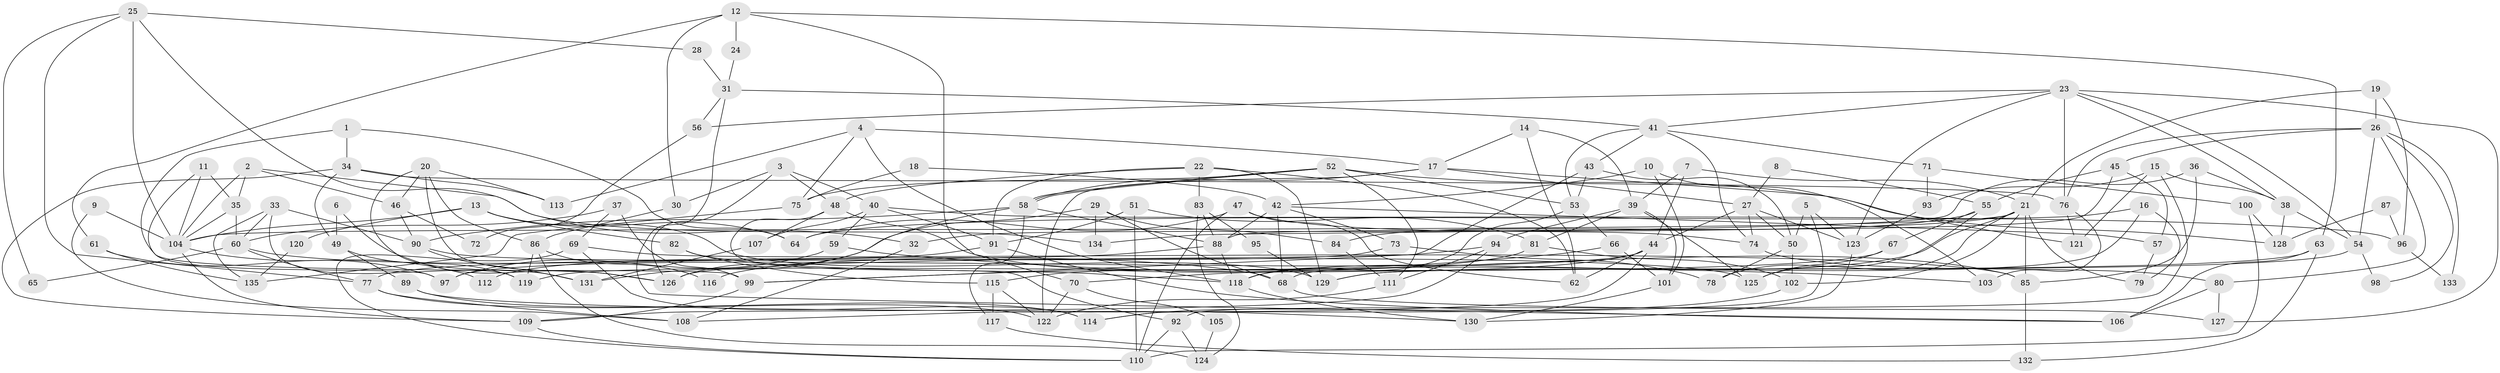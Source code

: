 // Generated by graph-tools (version 1.1) at 2025/26/03/09/25 03:26:16]
// undirected, 135 vertices, 270 edges
graph export_dot {
graph [start="1"]
  node [color=gray90,style=filled];
  1;
  2;
  3;
  4;
  5;
  6;
  7;
  8;
  9;
  10;
  11;
  12;
  13;
  14;
  15;
  16;
  17;
  18;
  19;
  20;
  21;
  22;
  23;
  24;
  25;
  26;
  27;
  28;
  29;
  30;
  31;
  32;
  33;
  34;
  35;
  36;
  37;
  38;
  39;
  40;
  41;
  42;
  43;
  44;
  45;
  46;
  47;
  48;
  49;
  50;
  51;
  52;
  53;
  54;
  55;
  56;
  57;
  58;
  59;
  60;
  61;
  62;
  63;
  64;
  65;
  66;
  67;
  68;
  69;
  70;
  71;
  72;
  73;
  74;
  75;
  76;
  77;
  78;
  79;
  80;
  81;
  82;
  83;
  84;
  85;
  86;
  87;
  88;
  89;
  90;
  91;
  92;
  93;
  94;
  95;
  96;
  97;
  98;
  99;
  100;
  101;
  102;
  103;
  104;
  105;
  106;
  107;
  108;
  109;
  110;
  111;
  112;
  113;
  114;
  115;
  116;
  117;
  118;
  119;
  120;
  121;
  122;
  123;
  124;
  125;
  126;
  127;
  128;
  129;
  130;
  131;
  132;
  133;
  134;
  135;
  1 -- 34;
  1 -- 99;
  1 -- 64;
  2 -- 104;
  2 -- 35;
  2 -- 46;
  2 -- 134;
  3 -- 126;
  3 -- 40;
  3 -- 30;
  3 -- 48;
  4 -- 113;
  4 -- 17;
  4 -- 75;
  4 -- 118;
  5 -- 114;
  5 -- 50;
  5 -- 123;
  6 -- 49;
  6 -- 126;
  7 -- 44;
  7 -- 21;
  7 -- 39;
  8 -- 27;
  8 -- 55;
  9 -- 104;
  9 -- 108;
  10 -- 42;
  10 -- 101;
  10 -- 103;
  11 -- 104;
  11 -- 35;
  11 -- 97;
  12 -- 61;
  12 -- 30;
  12 -- 24;
  12 -- 63;
  12 -- 70;
  13 -- 104;
  13 -- 64;
  13 -- 82;
  13 -- 120;
  13 -- 129;
  14 -- 39;
  14 -- 17;
  14 -- 62;
  15 -- 93;
  15 -- 92;
  15 -- 38;
  15 -- 121;
  16 -- 68;
  16 -- 64;
  16 -- 79;
  17 -- 58;
  17 -- 27;
  17 -- 121;
  17 -- 122;
  18 -- 42;
  18 -- 75;
  19 -- 26;
  19 -- 21;
  19 -- 96;
  20 -- 131;
  20 -- 46;
  20 -- 86;
  20 -- 113;
  20 -- 126;
  21 -- 118;
  21 -- 125;
  21 -- 32;
  21 -- 79;
  21 -- 85;
  21 -- 102;
  21 -- 104;
  22 -- 62;
  22 -- 129;
  22 -- 48;
  22 -- 83;
  22 -- 91;
  23 -- 54;
  23 -- 76;
  23 -- 38;
  23 -- 41;
  23 -- 56;
  23 -- 123;
  23 -- 127;
  24 -- 31;
  25 -- 104;
  25 -- 77;
  25 -- 28;
  25 -- 32;
  25 -- 65;
  26 -- 80;
  26 -- 45;
  26 -- 54;
  26 -- 76;
  26 -- 98;
  26 -- 133;
  27 -- 123;
  27 -- 50;
  27 -- 44;
  27 -- 74;
  28 -- 31;
  29 -- 68;
  29 -- 134;
  29 -- 84;
  29 -- 131;
  30 -- 86;
  31 -- 41;
  31 -- 106;
  31 -- 56;
  32 -- 108;
  33 -- 90;
  33 -- 119;
  33 -- 60;
  33 -- 135;
  34 -- 76;
  34 -- 109;
  34 -- 49;
  34 -- 113;
  35 -- 60;
  35 -- 104;
  36 -- 85;
  36 -- 38;
  36 -- 134;
  37 -- 99;
  37 -- 60;
  37 -- 69;
  38 -- 54;
  38 -- 128;
  39 -- 125;
  39 -- 81;
  39 -- 94;
  39 -- 101;
  40 -- 59;
  40 -- 91;
  40 -- 96;
  40 -- 107;
  41 -- 53;
  41 -- 43;
  41 -- 71;
  41 -- 74;
  42 -- 88;
  42 -- 68;
  42 -- 57;
  42 -- 73;
  43 -- 99;
  43 -- 50;
  43 -- 53;
  44 -- 70;
  44 -- 62;
  44 -- 97;
  44 -- 108;
  45 -- 57;
  45 -- 55;
  45 -- 88;
  46 -- 90;
  46 -- 72;
  47 -- 62;
  47 -- 74;
  47 -- 64;
  47 -- 110;
  48 -- 85;
  48 -- 92;
  48 -- 107;
  49 -- 89;
  49 -- 119;
  50 -- 102;
  50 -- 78;
  51 -- 81;
  51 -- 110;
  51 -- 91;
  52 -- 58;
  52 -- 58;
  52 -- 53;
  52 -- 75;
  52 -- 111;
  52 -- 128;
  53 -- 118;
  53 -- 66;
  54 -- 98;
  54 -- 129;
  55 -- 78;
  55 -- 84;
  55 -- 67;
  56 -- 72;
  57 -- 79;
  58 -- 88;
  58 -- 90;
  58 -- 117;
  58 -- 126;
  59 -- 103;
  59 -- 97;
  60 -- 77;
  60 -- 65;
  60 -- 68;
  61 -- 97;
  61 -- 135;
  63 -- 129;
  63 -- 106;
  63 -- 132;
  66 -- 101;
  66 -- 99;
  67 -- 119;
  67 -- 125;
  68 -- 127;
  69 -- 85;
  69 -- 110;
  69 -- 114;
  70 -- 122;
  70 -- 105;
  71 -- 100;
  71 -- 93;
  73 -- 77;
  73 -- 78;
  74 -- 80;
  75 -- 135;
  76 -- 121;
  76 -- 103;
  77 -- 108;
  77 -- 122;
  80 -- 106;
  80 -- 127;
  81 -- 115;
  81 -- 102;
  82 -- 115;
  82 -- 118;
  83 -- 88;
  83 -- 95;
  83 -- 124;
  84 -- 111;
  85 -- 132;
  86 -- 124;
  86 -- 116;
  86 -- 119;
  87 -- 96;
  87 -- 128;
  88 -- 118;
  88 -- 116;
  89 -- 114;
  89 -- 130;
  90 -- 131;
  90 -- 125;
  91 -- 106;
  91 -- 112;
  92 -- 110;
  92 -- 124;
  93 -- 123;
  94 -- 126;
  94 -- 109;
  94 -- 111;
  95 -- 129;
  96 -- 133;
  99 -- 109;
  100 -- 110;
  100 -- 128;
  101 -- 130;
  102 -- 114;
  104 -- 109;
  104 -- 112;
  105 -- 124;
  107 -- 131;
  109 -- 110;
  111 -- 122;
  115 -- 122;
  115 -- 117;
  117 -- 132;
  118 -- 130;
  120 -- 135;
  123 -- 130;
}

